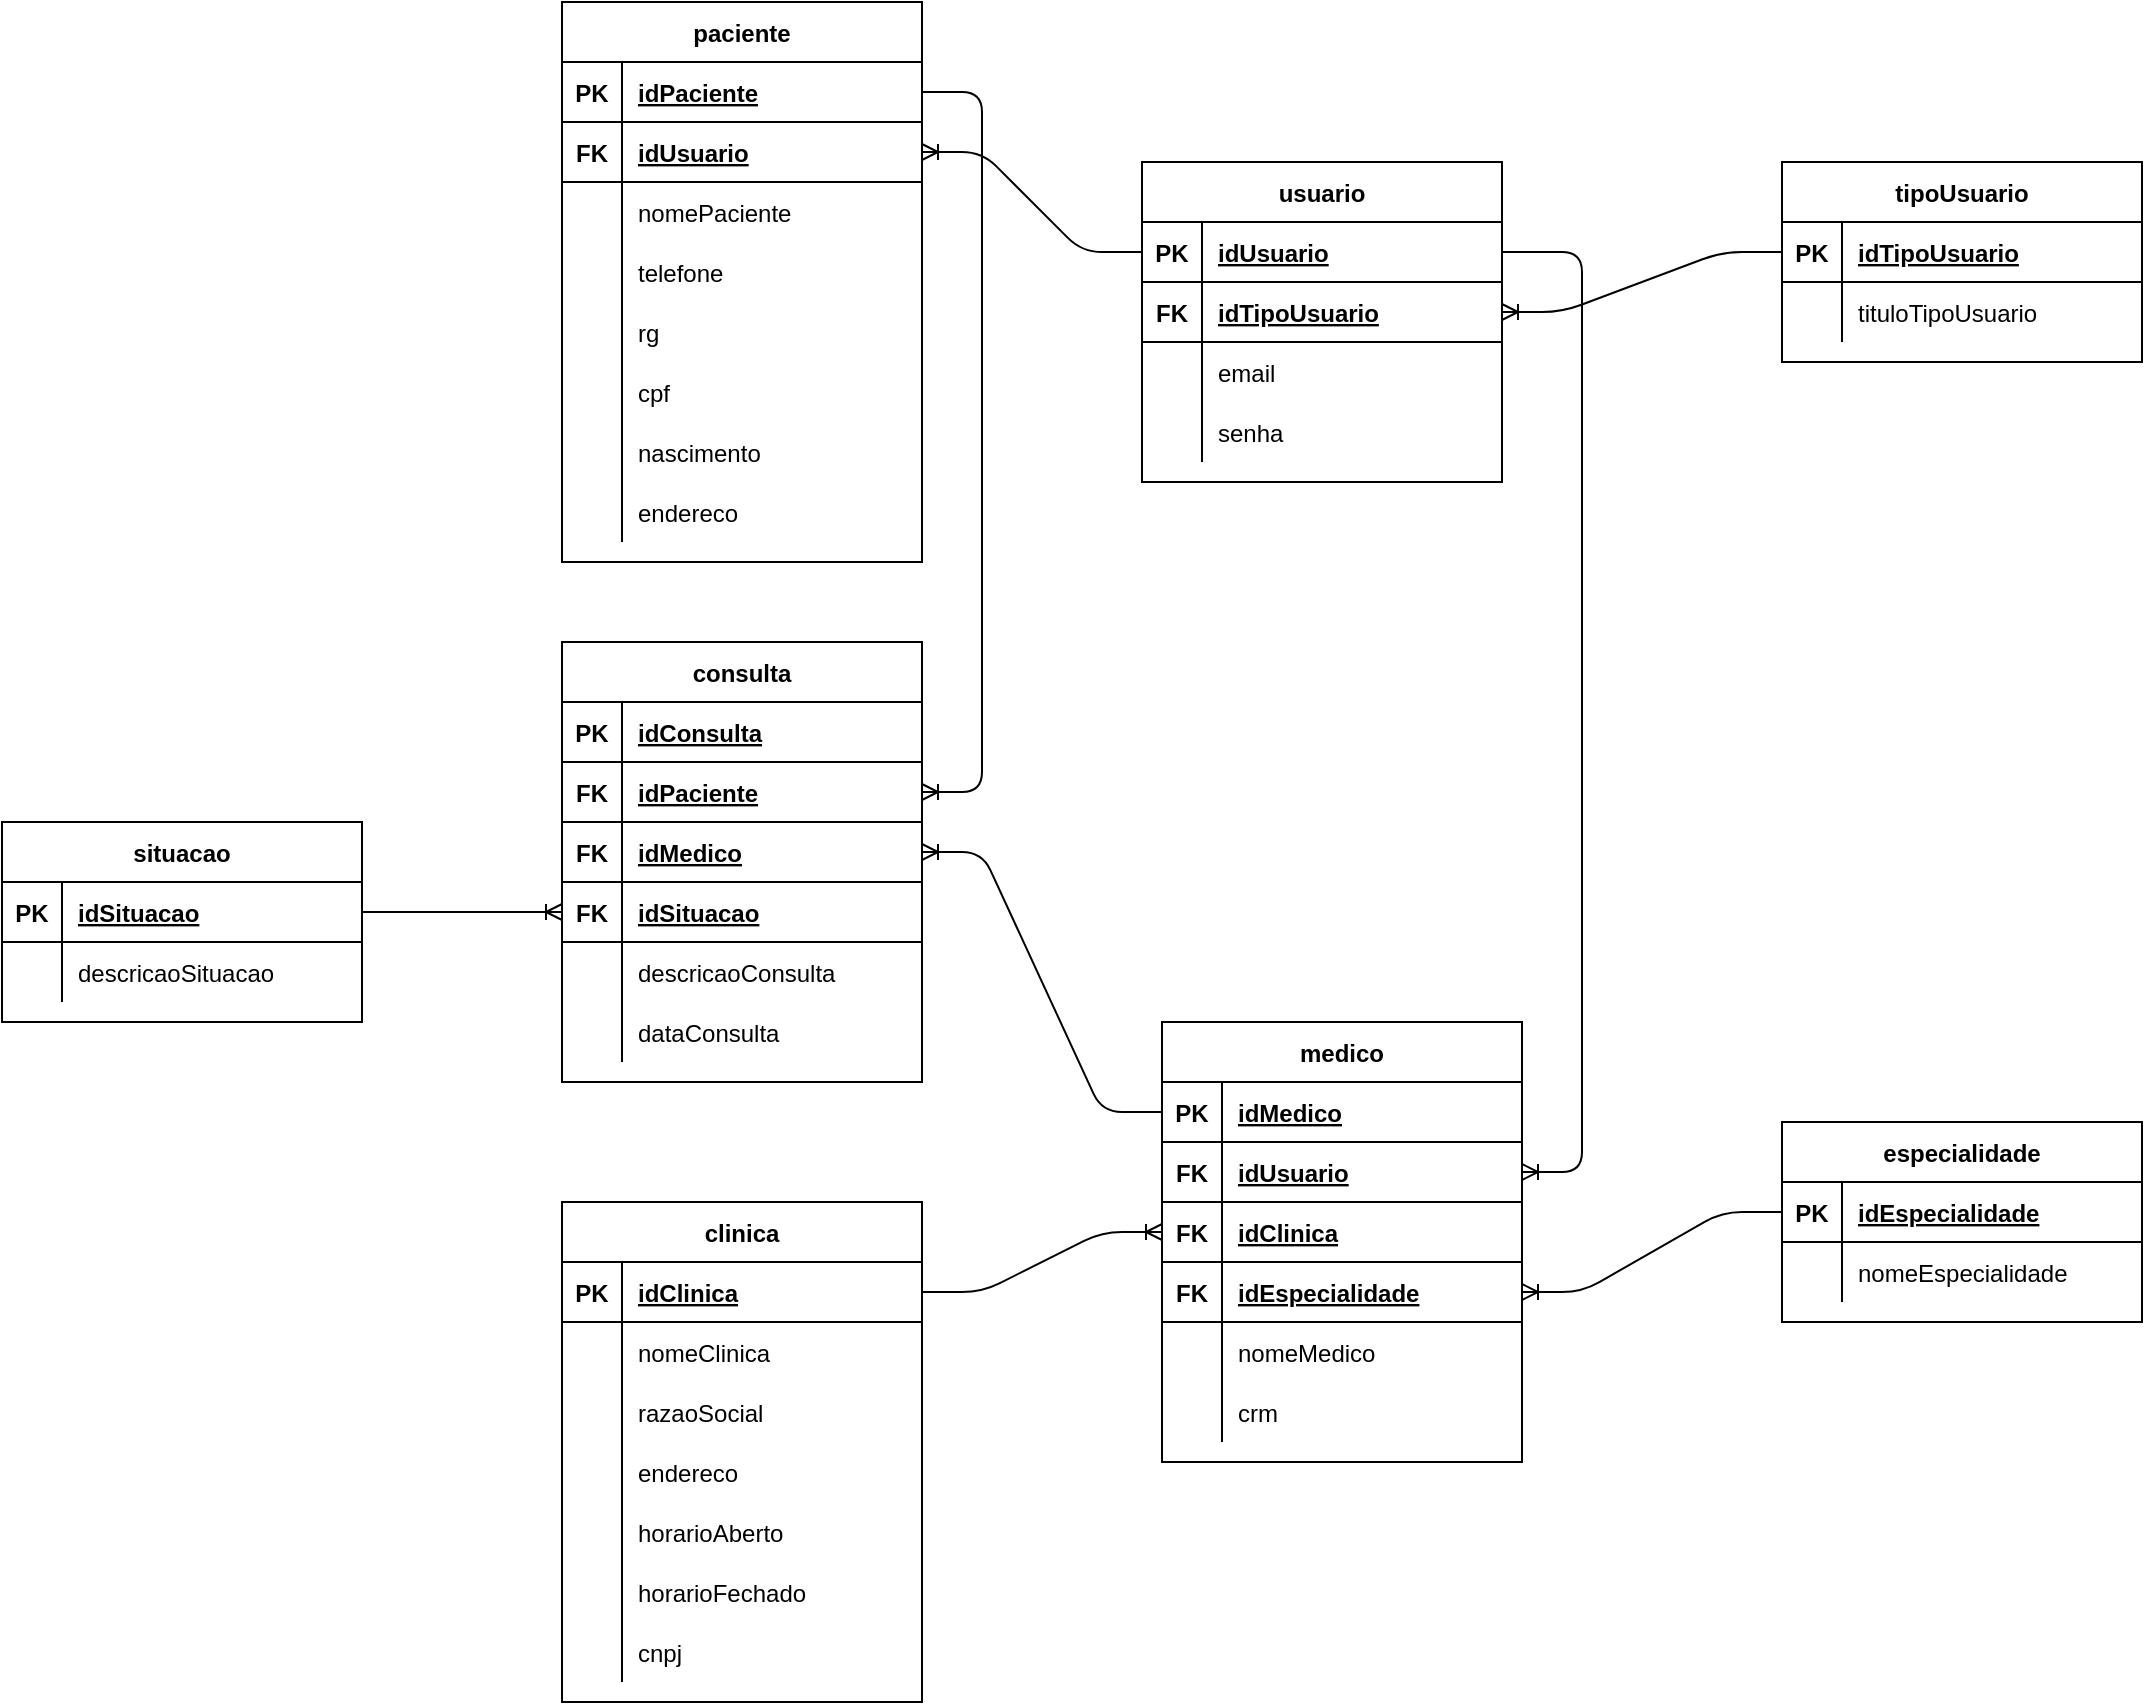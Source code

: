 <mxfile version="14.9.8" type="device"><diagram id="QtuN9g_A0uWupdA74YIO" name="Page-1"><mxGraphModel dx="2249" dy="794" grid="1" gridSize="10" guides="1" tooltips="1" connect="1" arrows="1" fold="1" page="1" pageScale="1" pageWidth="827" pageHeight="1169" math="0" shadow="0"><root><mxCell id="0"/><mxCell id="1" parent="0"/><mxCell id="6Z_a7ozbjS5XI3op8JbH-1" value="tipoUsuario" style="shape=table;startSize=30;container=1;collapsible=1;childLayout=tableLayout;fixedRows=1;rowLines=0;fontStyle=1;align=center;resizeLast=1;" parent="1" vertex="1"><mxGeometry x="700" y="120" width="180" height="100" as="geometry"/></mxCell><mxCell id="6Z_a7ozbjS5XI3op8JbH-2" value="" style="shape=partialRectangle;collapsible=0;dropTarget=0;pointerEvents=0;fillColor=none;top=0;left=0;bottom=1;right=0;points=[[0,0.5],[1,0.5]];portConstraint=eastwest;" parent="6Z_a7ozbjS5XI3op8JbH-1" vertex="1"><mxGeometry y="30" width="180" height="30" as="geometry"/></mxCell><mxCell id="6Z_a7ozbjS5XI3op8JbH-3" value="PK" style="shape=partialRectangle;connectable=0;fillColor=none;top=0;left=0;bottom=0;right=0;fontStyle=1;overflow=hidden;" parent="6Z_a7ozbjS5XI3op8JbH-2" vertex="1"><mxGeometry width="30" height="30" as="geometry"/></mxCell><mxCell id="6Z_a7ozbjS5XI3op8JbH-4" value="idTipoUsuario" style="shape=partialRectangle;connectable=0;fillColor=none;top=0;left=0;bottom=0;right=0;align=left;spacingLeft=6;fontStyle=5;overflow=hidden;" parent="6Z_a7ozbjS5XI3op8JbH-2" vertex="1"><mxGeometry x="30" width="150" height="30" as="geometry"/></mxCell><mxCell id="6Z_a7ozbjS5XI3op8JbH-5" value="" style="shape=partialRectangle;collapsible=0;dropTarget=0;pointerEvents=0;fillColor=none;top=0;left=0;bottom=0;right=0;points=[[0,0.5],[1,0.5]];portConstraint=eastwest;" parent="6Z_a7ozbjS5XI3op8JbH-1" vertex="1"><mxGeometry y="60" width="180" height="30" as="geometry"/></mxCell><mxCell id="6Z_a7ozbjS5XI3op8JbH-6" value="" style="shape=partialRectangle;connectable=0;fillColor=none;top=0;left=0;bottom=0;right=0;editable=1;overflow=hidden;" parent="6Z_a7ozbjS5XI3op8JbH-5" vertex="1"><mxGeometry width="30" height="30" as="geometry"/></mxCell><mxCell id="6Z_a7ozbjS5XI3op8JbH-7" value="tituloTipoUsuario" style="shape=partialRectangle;connectable=0;fillColor=none;top=0;left=0;bottom=0;right=0;align=left;spacingLeft=6;overflow=hidden;" parent="6Z_a7ozbjS5XI3op8JbH-5" vertex="1"><mxGeometry x="30" width="150" height="30" as="geometry"/></mxCell><mxCell id="6Z_a7ozbjS5XI3op8JbH-14" value="usuario" style="shape=table;startSize=30;container=1;collapsible=1;childLayout=tableLayout;fixedRows=1;rowLines=0;fontStyle=1;align=center;resizeLast=1;" parent="1" vertex="1"><mxGeometry x="380" y="120" width="180" height="160" as="geometry"/></mxCell><mxCell id="6Z_a7ozbjS5XI3op8JbH-15" value="" style="shape=partialRectangle;collapsible=0;dropTarget=0;pointerEvents=0;fillColor=none;top=0;left=0;bottom=1;right=0;points=[[0,0.5],[1,0.5]];portConstraint=eastwest;" parent="6Z_a7ozbjS5XI3op8JbH-14" vertex="1"><mxGeometry y="30" width="180" height="30" as="geometry"/></mxCell><mxCell id="6Z_a7ozbjS5XI3op8JbH-16" value="PK" style="shape=partialRectangle;connectable=0;fillColor=none;top=0;left=0;bottom=0;right=0;fontStyle=1;overflow=hidden;" parent="6Z_a7ozbjS5XI3op8JbH-15" vertex="1"><mxGeometry width="30" height="30" as="geometry"/></mxCell><mxCell id="6Z_a7ozbjS5XI3op8JbH-17" value="idUsuario" style="shape=partialRectangle;connectable=0;fillColor=none;top=0;left=0;bottom=0;right=0;align=left;spacingLeft=6;fontStyle=5;overflow=hidden;" parent="6Z_a7ozbjS5XI3op8JbH-15" vertex="1"><mxGeometry x="30" width="150" height="30" as="geometry"/></mxCell><mxCell id="6Z_a7ozbjS5XI3op8JbH-118" value="" style="shape=partialRectangle;collapsible=0;dropTarget=0;pointerEvents=0;fillColor=none;top=0;left=0;bottom=1;right=0;points=[[0,0.5],[1,0.5]];portConstraint=eastwest;" parent="6Z_a7ozbjS5XI3op8JbH-14" vertex="1"><mxGeometry y="60" width="180" height="30" as="geometry"/></mxCell><mxCell id="6Z_a7ozbjS5XI3op8JbH-119" value="FK" style="shape=partialRectangle;connectable=0;fillColor=none;top=0;left=0;bottom=0;right=0;fontStyle=1;overflow=hidden;" parent="6Z_a7ozbjS5XI3op8JbH-118" vertex="1"><mxGeometry width="30" height="30" as="geometry"/></mxCell><mxCell id="6Z_a7ozbjS5XI3op8JbH-120" value="idTipoUsuario" style="shape=partialRectangle;connectable=0;fillColor=none;top=0;left=0;bottom=0;right=0;align=left;spacingLeft=6;fontStyle=5;overflow=hidden;" parent="6Z_a7ozbjS5XI3op8JbH-118" vertex="1"><mxGeometry x="30" width="150" height="30" as="geometry"/></mxCell><mxCell id="6Z_a7ozbjS5XI3op8JbH-21" value="" style="shape=partialRectangle;collapsible=0;dropTarget=0;pointerEvents=0;fillColor=none;top=0;left=0;bottom=0;right=0;points=[[0,0.5],[1,0.5]];portConstraint=eastwest;" parent="6Z_a7ozbjS5XI3op8JbH-14" vertex="1"><mxGeometry y="90" width="180" height="30" as="geometry"/></mxCell><mxCell id="6Z_a7ozbjS5XI3op8JbH-22" value="" style="shape=partialRectangle;connectable=0;fillColor=none;top=0;left=0;bottom=0;right=0;editable=1;overflow=hidden;" parent="6Z_a7ozbjS5XI3op8JbH-21" vertex="1"><mxGeometry width="30" height="30" as="geometry"/></mxCell><mxCell id="6Z_a7ozbjS5XI3op8JbH-23" value="email" style="shape=partialRectangle;connectable=0;fillColor=none;top=0;left=0;bottom=0;right=0;align=left;spacingLeft=6;overflow=hidden;" parent="6Z_a7ozbjS5XI3op8JbH-21" vertex="1"><mxGeometry x="30" width="150" height="30" as="geometry"/></mxCell><mxCell id="6Z_a7ozbjS5XI3op8JbH-24" value="" style="shape=partialRectangle;collapsible=0;dropTarget=0;pointerEvents=0;fillColor=none;top=0;left=0;bottom=0;right=0;points=[[0,0.5],[1,0.5]];portConstraint=eastwest;" parent="6Z_a7ozbjS5XI3op8JbH-14" vertex="1"><mxGeometry y="120" width="180" height="30" as="geometry"/></mxCell><mxCell id="6Z_a7ozbjS5XI3op8JbH-25" value="" style="shape=partialRectangle;connectable=0;fillColor=none;top=0;left=0;bottom=0;right=0;editable=1;overflow=hidden;" parent="6Z_a7ozbjS5XI3op8JbH-24" vertex="1"><mxGeometry width="30" height="30" as="geometry"/></mxCell><mxCell id="6Z_a7ozbjS5XI3op8JbH-26" value="senha" style="shape=partialRectangle;connectable=0;fillColor=none;top=0;left=0;bottom=0;right=0;align=left;spacingLeft=6;overflow=hidden;" parent="6Z_a7ozbjS5XI3op8JbH-24" vertex="1"><mxGeometry x="30" width="150" height="30" as="geometry"/></mxCell><mxCell id="6Z_a7ozbjS5XI3op8JbH-27" value="paciente" style="shape=table;startSize=30;container=1;collapsible=1;childLayout=tableLayout;fixedRows=1;rowLines=0;fontStyle=1;align=center;resizeLast=1;" parent="1" vertex="1"><mxGeometry x="90" y="40" width="180" height="280" as="geometry"/></mxCell><mxCell id="6Z_a7ozbjS5XI3op8JbH-28" value="" style="shape=partialRectangle;collapsible=0;dropTarget=0;pointerEvents=0;fillColor=none;top=0;left=0;bottom=1;right=0;points=[[0,0.5],[1,0.5]];portConstraint=eastwest;" parent="6Z_a7ozbjS5XI3op8JbH-27" vertex="1"><mxGeometry y="30" width="180" height="30" as="geometry"/></mxCell><mxCell id="6Z_a7ozbjS5XI3op8JbH-29" value="PK" style="shape=partialRectangle;connectable=0;fillColor=none;top=0;left=0;bottom=0;right=0;fontStyle=1;overflow=hidden;" parent="6Z_a7ozbjS5XI3op8JbH-28" vertex="1"><mxGeometry width="30" height="30" as="geometry"/></mxCell><mxCell id="6Z_a7ozbjS5XI3op8JbH-30" value="idPaciente" style="shape=partialRectangle;connectable=0;fillColor=none;top=0;left=0;bottom=0;right=0;align=left;spacingLeft=6;fontStyle=5;overflow=hidden;" parent="6Z_a7ozbjS5XI3op8JbH-28" vertex="1"><mxGeometry x="30" width="150" height="30" as="geometry"/></mxCell><mxCell id="6Z_a7ozbjS5XI3op8JbH-121" value="" style="shape=partialRectangle;collapsible=0;dropTarget=0;pointerEvents=0;fillColor=none;top=0;left=0;bottom=1;right=0;points=[[0,0.5],[1,0.5]];portConstraint=eastwest;" parent="6Z_a7ozbjS5XI3op8JbH-27" vertex="1"><mxGeometry y="60" width="180" height="30" as="geometry"/></mxCell><mxCell id="6Z_a7ozbjS5XI3op8JbH-122" value="FK" style="shape=partialRectangle;connectable=0;fillColor=none;top=0;left=0;bottom=0;right=0;fontStyle=1;overflow=hidden;" parent="6Z_a7ozbjS5XI3op8JbH-121" vertex="1"><mxGeometry width="30" height="30" as="geometry"/></mxCell><mxCell id="6Z_a7ozbjS5XI3op8JbH-123" value="idUsuario" style="shape=partialRectangle;connectable=0;fillColor=none;top=0;left=0;bottom=0;right=0;align=left;spacingLeft=6;fontStyle=5;overflow=hidden;" parent="6Z_a7ozbjS5XI3op8JbH-121" vertex="1"><mxGeometry x="30" width="150" height="30" as="geometry"/></mxCell><mxCell id="6Z_a7ozbjS5XI3op8JbH-31" value="" style="shape=partialRectangle;collapsible=0;dropTarget=0;pointerEvents=0;fillColor=none;top=0;left=0;bottom=0;right=0;points=[[0,0.5],[1,0.5]];portConstraint=eastwest;" parent="6Z_a7ozbjS5XI3op8JbH-27" vertex="1"><mxGeometry y="90" width="180" height="30" as="geometry"/></mxCell><mxCell id="6Z_a7ozbjS5XI3op8JbH-32" value="" style="shape=partialRectangle;connectable=0;fillColor=none;top=0;left=0;bottom=0;right=0;editable=1;overflow=hidden;" parent="6Z_a7ozbjS5XI3op8JbH-31" vertex="1"><mxGeometry width="30" height="30" as="geometry"/></mxCell><mxCell id="6Z_a7ozbjS5XI3op8JbH-33" value="nomePaciente" style="shape=partialRectangle;connectable=0;fillColor=none;top=0;left=0;bottom=0;right=0;align=left;spacingLeft=6;overflow=hidden;" parent="6Z_a7ozbjS5XI3op8JbH-31" vertex="1"><mxGeometry x="30" width="150" height="30" as="geometry"/></mxCell><mxCell id="6Z_a7ozbjS5XI3op8JbH-34" value="" style="shape=partialRectangle;collapsible=0;dropTarget=0;pointerEvents=0;fillColor=none;top=0;left=0;bottom=0;right=0;points=[[0,0.5],[1,0.5]];portConstraint=eastwest;" parent="6Z_a7ozbjS5XI3op8JbH-27" vertex="1"><mxGeometry y="120" width="180" height="30" as="geometry"/></mxCell><mxCell id="6Z_a7ozbjS5XI3op8JbH-35" value="" style="shape=partialRectangle;connectable=0;fillColor=none;top=0;left=0;bottom=0;right=0;editable=1;overflow=hidden;" parent="6Z_a7ozbjS5XI3op8JbH-34" vertex="1"><mxGeometry width="30" height="30" as="geometry"/></mxCell><mxCell id="6Z_a7ozbjS5XI3op8JbH-36" value="telefone" style="shape=partialRectangle;connectable=0;fillColor=none;top=0;left=0;bottom=0;right=0;align=left;spacingLeft=6;overflow=hidden;" parent="6Z_a7ozbjS5XI3op8JbH-34" vertex="1"><mxGeometry x="30" width="150" height="30" as="geometry"/></mxCell><mxCell id="6Z_a7ozbjS5XI3op8JbH-37" value="" style="shape=partialRectangle;collapsible=0;dropTarget=0;pointerEvents=0;fillColor=none;top=0;left=0;bottom=0;right=0;points=[[0,0.5],[1,0.5]];portConstraint=eastwest;" parent="6Z_a7ozbjS5XI3op8JbH-27" vertex="1"><mxGeometry y="150" width="180" height="30" as="geometry"/></mxCell><mxCell id="6Z_a7ozbjS5XI3op8JbH-38" value="" style="shape=partialRectangle;connectable=0;fillColor=none;top=0;left=0;bottom=0;right=0;editable=1;overflow=hidden;" parent="6Z_a7ozbjS5XI3op8JbH-37" vertex="1"><mxGeometry width="30" height="30" as="geometry"/></mxCell><mxCell id="6Z_a7ozbjS5XI3op8JbH-39" value="rg" style="shape=partialRectangle;connectable=0;fillColor=none;top=0;left=0;bottom=0;right=0;align=left;spacingLeft=6;overflow=hidden;" parent="6Z_a7ozbjS5XI3op8JbH-37" vertex="1"><mxGeometry x="30" width="150" height="30" as="geometry"/></mxCell><mxCell id="6Z_a7ozbjS5XI3op8JbH-226" value="" style="shape=partialRectangle;collapsible=0;dropTarget=0;pointerEvents=0;fillColor=none;top=0;left=0;bottom=0;right=0;points=[[0,0.5],[1,0.5]];portConstraint=eastwest;" parent="6Z_a7ozbjS5XI3op8JbH-27" vertex="1"><mxGeometry y="180" width="180" height="30" as="geometry"/></mxCell><mxCell id="6Z_a7ozbjS5XI3op8JbH-227" value="" style="shape=partialRectangle;connectable=0;fillColor=none;top=0;left=0;bottom=0;right=0;editable=1;overflow=hidden;" parent="6Z_a7ozbjS5XI3op8JbH-226" vertex="1"><mxGeometry width="30" height="30" as="geometry"/></mxCell><mxCell id="6Z_a7ozbjS5XI3op8JbH-228" value="cpf" style="shape=partialRectangle;connectable=0;fillColor=none;top=0;left=0;bottom=0;right=0;align=left;spacingLeft=6;overflow=hidden;" parent="6Z_a7ozbjS5XI3op8JbH-226" vertex="1"><mxGeometry x="30" width="150" height="30" as="geometry"/></mxCell><mxCell id="6Z_a7ozbjS5XI3op8JbH-232" value="" style="shape=partialRectangle;collapsible=0;dropTarget=0;pointerEvents=0;fillColor=none;top=0;left=0;bottom=0;right=0;points=[[0,0.5],[1,0.5]];portConstraint=eastwest;" parent="6Z_a7ozbjS5XI3op8JbH-27" vertex="1"><mxGeometry y="210" width="180" height="30" as="geometry"/></mxCell><mxCell id="6Z_a7ozbjS5XI3op8JbH-233" value="" style="shape=partialRectangle;connectable=0;fillColor=none;top=0;left=0;bottom=0;right=0;editable=1;overflow=hidden;" parent="6Z_a7ozbjS5XI3op8JbH-232" vertex="1"><mxGeometry width="30" height="30" as="geometry"/></mxCell><mxCell id="6Z_a7ozbjS5XI3op8JbH-234" value="nascimento" style="shape=partialRectangle;connectable=0;fillColor=none;top=0;left=0;bottom=0;right=0;align=left;spacingLeft=6;overflow=hidden;" parent="6Z_a7ozbjS5XI3op8JbH-232" vertex="1"><mxGeometry x="30" width="150" height="30" as="geometry"/></mxCell><mxCell id="6Z_a7ozbjS5XI3op8JbH-235" value="" style="shape=partialRectangle;collapsible=0;dropTarget=0;pointerEvents=0;fillColor=none;top=0;left=0;bottom=0;right=0;points=[[0,0.5],[1,0.5]];portConstraint=eastwest;" parent="6Z_a7ozbjS5XI3op8JbH-27" vertex="1"><mxGeometry y="240" width="180" height="30" as="geometry"/></mxCell><mxCell id="6Z_a7ozbjS5XI3op8JbH-236" value="" style="shape=partialRectangle;connectable=0;fillColor=none;top=0;left=0;bottom=0;right=0;editable=1;overflow=hidden;" parent="6Z_a7ozbjS5XI3op8JbH-235" vertex="1"><mxGeometry width="30" height="30" as="geometry"/></mxCell><mxCell id="6Z_a7ozbjS5XI3op8JbH-237" value="endereco" style="shape=partialRectangle;connectable=0;fillColor=none;top=0;left=0;bottom=0;right=0;align=left;spacingLeft=6;overflow=hidden;" parent="6Z_a7ozbjS5XI3op8JbH-235" vertex="1"><mxGeometry x="30" width="150" height="30" as="geometry"/></mxCell><mxCell id="6Z_a7ozbjS5XI3op8JbH-40" value="medico" style="shape=table;startSize=30;container=1;collapsible=1;childLayout=tableLayout;fixedRows=1;rowLines=0;fontStyle=1;align=center;resizeLast=1;" parent="1" vertex="1"><mxGeometry x="390" y="550" width="180" height="220" as="geometry"/></mxCell><mxCell id="6Z_a7ozbjS5XI3op8JbH-41" value="" style="shape=partialRectangle;collapsible=0;dropTarget=0;pointerEvents=0;fillColor=none;top=0;left=0;bottom=1;right=0;points=[[0,0.5],[1,0.5]];portConstraint=eastwest;" parent="6Z_a7ozbjS5XI3op8JbH-40" vertex="1"><mxGeometry y="30" width="180" height="30" as="geometry"/></mxCell><mxCell id="6Z_a7ozbjS5XI3op8JbH-42" value="PK" style="shape=partialRectangle;connectable=0;fillColor=none;top=0;left=0;bottom=0;right=0;fontStyle=1;overflow=hidden;" parent="6Z_a7ozbjS5XI3op8JbH-41" vertex="1"><mxGeometry width="30" height="30" as="geometry"/></mxCell><mxCell id="6Z_a7ozbjS5XI3op8JbH-43" value="idMedico" style="shape=partialRectangle;connectable=0;fillColor=none;top=0;left=0;bottom=0;right=0;align=left;spacingLeft=6;fontStyle=5;overflow=hidden;" parent="6Z_a7ozbjS5XI3op8JbH-41" vertex="1"><mxGeometry x="30" width="150" height="30" as="geometry"/></mxCell><mxCell id="6Z_a7ozbjS5XI3op8JbH-124" value="" style="shape=partialRectangle;collapsible=0;dropTarget=0;pointerEvents=0;fillColor=none;top=0;left=0;bottom=1;right=0;points=[[0,0.5],[1,0.5]];portConstraint=eastwest;" parent="6Z_a7ozbjS5XI3op8JbH-40" vertex="1"><mxGeometry y="60" width="180" height="30" as="geometry"/></mxCell><mxCell id="6Z_a7ozbjS5XI3op8JbH-125" value="FK" style="shape=partialRectangle;connectable=0;fillColor=none;top=0;left=0;bottom=0;right=0;fontStyle=1;overflow=hidden;" parent="6Z_a7ozbjS5XI3op8JbH-124" vertex="1"><mxGeometry width="30" height="30" as="geometry"/></mxCell><mxCell id="6Z_a7ozbjS5XI3op8JbH-126" value="idUsuario" style="shape=partialRectangle;connectable=0;fillColor=none;top=0;left=0;bottom=0;right=0;align=left;spacingLeft=6;fontStyle=5;overflow=hidden;" parent="6Z_a7ozbjS5XI3op8JbH-124" vertex="1"><mxGeometry x="30" width="150" height="30" as="geometry"/></mxCell><mxCell id="6Z_a7ozbjS5XI3op8JbH-127" value="" style="shape=partialRectangle;collapsible=0;dropTarget=0;pointerEvents=0;fillColor=none;top=0;left=0;bottom=1;right=0;points=[[0,0.5],[1,0.5]];portConstraint=eastwest;" parent="6Z_a7ozbjS5XI3op8JbH-40" vertex="1"><mxGeometry y="90" width="180" height="30" as="geometry"/></mxCell><mxCell id="6Z_a7ozbjS5XI3op8JbH-128" value="FK" style="shape=partialRectangle;connectable=0;fillColor=none;top=0;left=0;bottom=0;right=0;fontStyle=1;overflow=hidden;" parent="6Z_a7ozbjS5XI3op8JbH-127" vertex="1"><mxGeometry width="30" height="30" as="geometry"/></mxCell><mxCell id="6Z_a7ozbjS5XI3op8JbH-129" value="idClinica" style="shape=partialRectangle;connectable=0;fillColor=none;top=0;left=0;bottom=0;right=0;align=left;spacingLeft=6;fontStyle=5;overflow=hidden;" parent="6Z_a7ozbjS5XI3op8JbH-127" vertex="1"><mxGeometry x="30" width="150" height="30" as="geometry"/></mxCell><mxCell id="6Z_a7ozbjS5XI3op8JbH-93" value="" style="shape=partialRectangle;collapsible=0;dropTarget=0;pointerEvents=0;fillColor=none;top=0;left=0;bottom=1;right=0;points=[[0,0.5],[1,0.5]];portConstraint=eastwest;" parent="6Z_a7ozbjS5XI3op8JbH-40" vertex="1"><mxGeometry y="120" width="180" height="30" as="geometry"/></mxCell><mxCell id="6Z_a7ozbjS5XI3op8JbH-94" value="FK" style="shape=partialRectangle;connectable=0;fillColor=none;top=0;left=0;bottom=0;right=0;fontStyle=1;overflow=hidden;" parent="6Z_a7ozbjS5XI3op8JbH-93" vertex="1"><mxGeometry width="30" height="30" as="geometry"/></mxCell><mxCell id="6Z_a7ozbjS5XI3op8JbH-95" value="idEspecialidade" style="shape=partialRectangle;connectable=0;fillColor=none;top=0;left=0;bottom=0;right=0;align=left;spacingLeft=6;fontStyle=5;overflow=hidden;" parent="6Z_a7ozbjS5XI3op8JbH-93" vertex="1"><mxGeometry x="30" width="150" height="30" as="geometry"/></mxCell><mxCell id="6Z_a7ozbjS5XI3op8JbH-44" value="" style="shape=partialRectangle;collapsible=0;dropTarget=0;pointerEvents=0;fillColor=none;top=0;left=0;bottom=0;right=0;points=[[0,0.5],[1,0.5]];portConstraint=eastwest;" parent="6Z_a7ozbjS5XI3op8JbH-40" vertex="1"><mxGeometry y="150" width="180" height="30" as="geometry"/></mxCell><mxCell id="6Z_a7ozbjS5XI3op8JbH-45" value="" style="shape=partialRectangle;connectable=0;fillColor=none;top=0;left=0;bottom=0;right=0;editable=1;overflow=hidden;" parent="6Z_a7ozbjS5XI3op8JbH-44" vertex="1"><mxGeometry width="30" height="30" as="geometry"/></mxCell><mxCell id="6Z_a7ozbjS5XI3op8JbH-46" value="nomeMedico" style="shape=partialRectangle;connectable=0;fillColor=none;top=0;left=0;bottom=0;right=0;align=left;spacingLeft=6;overflow=hidden;" parent="6Z_a7ozbjS5XI3op8JbH-44" vertex="1"><mxGeometry x="30" width="150" height="30" as="geometry"/></mxCell><mxCell id="FWkvCHu6aIBBkeCy5xB2-1" value="" style="shape=partialRectangle;collapsible=0;dropTarget=0;pointerEvents=0;fillColor=none;top=0;left=0;bottom=0;right=0;points=[[0,0.5],[1,0.5]];portConstraint=eastwest;" parent="6Z_a7ozbjS5XI3op8JbH-40" vertex="1"><mxGeometry y="180" width="180" height="30" as="geometry"/></mxCell><mxCell id="FWkvCHu6aIBBkeCy5xB2-2" value="" style="shape=partialRectangle;connectable=0;fillColor=none;top=0;left=0;bottom=0;right=0;editable=1;overflow=hidden;" parent="FWkvCHu6aIBBkeCy5xB2-1" vertex="1"><mxGeometry width="30" height="30" as="geometry"/></mxCell><mxCell id="FWkvCHu6aIBBkeCy5xB2-3" value="crm" style="shape=partialRectangle;connectable=0;fillColor=none;top=0;left=0;bottom=0;right=0;align=left;spacingLeft=6;overflow=hidden;" parent="FWkvCHu6aIBBkeCy5xB2-1" vertex="1"><mxGeometry x="30" width="150" height="30" as="geometry"/></mxCell><mxCell id="6Z_a7ozbjS5XI3op8JbH-66" value="consulta" style="shape=table;startSize=30;container=1;collapsible=1;childLayout=tableLayout;fixedRows=1;rowLines=0;fontStyle=1;align=center;resizeLast=1;" parent="1" vertex="1"><mxGeometry x="90" y="360" width="180" height="220" as="geometry"/></mxCell><mxCell id="6Z_a7ozbjS5XI3op8JbH-67" value="" style="shape=partialRectangle;collapsible=0;dropTarget=0;pointerEvents=0;fillColor=none;top=0;left=0;bottom=1;right=0;points=[[0,0.5],[1,0.5]];portConstraint=eastwest;" parent="6Z_a7ozbjS5XI3op8JbH-66" vertex="1"><mxGeometry y="30" width="180" height="30" as="geometry"/></mxCell><mxCell id="6Z_a7ozbjS5XI3op8JbH-68" value="PK" style="shape=partialRectangle;connectable=0;fillColor=none;top=0;left=0;bottom=0;right=0;fontStyle=1;overflow=hidden;" parent="6Z_a7ozbjS5XI3op8JbH-67" vertex="1"><mxGeometry width="30" height="30" as="geometry"/></mxCell><mxCell id="6Z_a7ozbjS5XI3op8JbH-69" value="idConsulta" style="shape=partialRectangle;connectable=0;fillColor=none;top=0;left=0;bottom=0;right=0;align=left;spacingLeft=6;fontStyle=5;overflow=hidden;" parent="6Z_a7ozbjS5XI3op8JbH-67" vertex="1"><mxGeometry x="30" width="150" height="30" as="geometry"/></mxCell><mxCell id="6Z_a7ozbjS5XI3op8JbH-130" value="" style="shape=partialRectangle;collapsible=0;dropTarget=0;pointerEvents=0;fillColor=none;top=0;left=0;bottom=1;right=0;points=[[0,0.5],[1,0.5]];portConstraint=eastwest;" parent="6Z_a7ozbjS5XI3op8JbH-66" vertex="1"><mxGeometry y="60" width="180" height="30" as="geometry"/></mxCell><mxCell id="6Z_a7ozbjS5XI3op8JbH-131" value="FK" style="shape=partialRectangle;connectable=0;fillColor=none;top=0;left=0;bottom=0;right=0;fontStyle=1;overflow=hidden;" parent="6Z_a7ozbjS5XI3op8JbH-130" vertex="1"><mxGeometry width="30" height="30" as="geometry"/></mxCell><mxCell id="6Z_a7ozbjS5XI3op8JbH-132" value="idPaciente" style="shape=partialRectangle;connectable=0;fillColor=none;top=0;left=0;bottom=0;right=0;align=left;spacingLeft=6;fontStyle=5;overflow=hidden;" parent="6Z_a7ozbjS5XI3op8JbH-130" vertex="1"><mxGeometry x="30" width="150" height="30" as="geometry"/></mxCell><mxCell id="6Z_a7ozbjS5XI3op8JbH-186" value="" style="shape=partialRectangle;collapsible=0;dropTarget=0;pointerEvents=0;fillColor=none;top=0;left=0;bottom=1;right=0;points=[[0,0.5],[1,0.5]];portConstraint=eastwest;" parent="6Z_a7ozbjS5XI3op8JbH-66" vertex="1"><mxGeometry y="90" width="180" height="30" as="geometry"/></mxCell><mxCell id="6Z_a7ozbjS5XI3op8JbH-187" value="FK" style="shape=partialRectangle;connectable=0;fillColor=none;top=0;left=0;bottom=0;right=0;fontStyle=1;overflow=hidden;" parent="6Z_a7ozbjS5XI3op8JbH-186" vertex="1"><mxGeometry width="30" height="30" as="geometry"/></mxCell><mxCell id="6Z_a7ozbjS5XI3op8JbH-188" value="idMedico" style="shape=partialRectangle;connectable=0;fillColor=none;top=0;left=0;bottom=0;right=0;align=left;spacingLeft=6;fontStyle=5;overflow=hidden;" parent="6Z_a7ozbjS5XI3op8JbH-186" vertex="1"><mxGeometry x="30" width="150" height="30" as="geometry"/></mxCell><mxCell id="6Z_a7ozbjS5XI3op8JbH-189" value="" style="shape=partialRectangle;collapsible=0;dropTarget=0;pointerEvents=0;fillColor=none;top=0;left=0;bottom=1;right=0;points=[[0,0.5],[1,0.5]];portConstraint=eastwest;" parent="6Z_a7ozbjS5XI3op8JbH-66" vertex="1"><mxGeometry y="120" width="180" height="30" as="geometry"/></mxCell><mxCell id="6Z_a7ozbjS5XI3op8JbH-190" value="FK" style="shape=partialRectangle;connectable=0;fillColor=none;top=0;left=0;bottom=0;right=0;fontStyle=1;overflow=hidden;" parent="6Z_a7ozbjS5XI3op8JbH-189" vertex="1"><mxGeometry width="30" height="30" as="geometry"/></mxCell><mxCell id="6Z_a7ozbjS5XI3op8JbH-191" value="idSituacao" style="shape=partialRectangle;connectable=0;fillColor=none;top=0;left=0;bottom=0;right=0;align=left;spacingLeft=6;fontStyle=5;overflow=hidden;" parent="6Z_a7ozbjS5XI3op8JbH-189" vertex="1"><mxGeometry x="30" width="150" height="30" as="geometry"/></mxCell><mxCell id="6Z_a7ozbjS5XI3op8JbH-70" value="" style="shape=partialRectangle;collapsible=0;dropTarget=0;pointerEvents=0;fillColor=none;top=0;left=0;bottom=0;right=0;points=[[0,0.5],[1,0.5]];portConstraint=eastwest;" parent="6Z_a7ozbjS5XI3op8JbH-66" vertex="1"><mxGeometry y="150" width="180" height="30" as="geometry"/></mxCell><mxCell id="6Z_a7ozbjS5XI3op8JbH-71" value="" style="shape=partialRectangle;connectable=0;fillColor=none;top=0;left=0;bottom=0;right=0;editable=1;overflow=hidden;" parent="6Z_a7ozbjS5XI3op8JbH-70" vertex="1"><mxGeometry width="30" height="30" as="geometry"/></mxCell><mxCell id="6Z_a7ozbjS5XI3op8JbH-72" value="descricaoConsulta" style="shape=partialRectangle;connectable=0;fillColor=none;top=0;left=0;bottom=0;right=0;align=left;spacingLeft=6;overflow=hidden;" parent="6Z_a7ozbjS5XI3op8JbH-70" vertex="1"><mxGeometry x="30" width="150" height="30" as="geometry"/></mxCell><mxCell id="6Z_a7ozbjS5XI3op8JbH-73" value="" style="shape=partialRectangle;collapsible=0;dropTarget=0;pointerEvents=0;fillColor=none;top=0;left=0;bottom=0;right=0;points=[[0,0.5],[1,0.5]];portConstraint=eastwest;" parent="6Z_a7ozbjS5XI3op8JbH-66" vertex="1"><mxGeometry y="180" width="180" height="30" as="geometry"/></mxCell><mxCell id="6Z_a7ozbjS5XI3op8JbH-74" value="" style="shape=partialRectangle;connectable=0;fillColor=none;top=0;left=0;bottom=0;right=0;editable=1;overflow=hidden;" parent="6Z_a7ozbjS5XI3op8JbH-73" vertex="1"><mxGeometry width="30" height="30" as="geometry"/></mxCell><mxCell id="6Z_a7ozbjS5XI3op8JbH-75" value="dataConsulta" style="shape=partialRectangle;connectable=0;fillColor=none;top=0;left=0;bottom=0;right=0;align=left;spacingLeft=6;overflow=hidden;" parent="6Z_a7ozbjS5XI3op8JbH-73" vertex="1"><mxGeometry x="30" width="150" height="30" as="geometry"/></mxCell><mxCell id="6Z_a7ozbjS5XI3op8JbH-79" value="situacao" style="shape=table;startSize=30;container=1;collapsible=1;childLayout=tableLayout;fixedRows=1;rowLines=0;fontStyle=1;align=center;resizeLast=1;" parent="1" vertex="1"><mxGeometry x="-190" y="450" width="180" height="100" as="geometry"/></mxCell><mxCell id="6Z_a7ozbjS5XI3op8JbH-171" value="" style="shape=partialRectangle;collapsible=0;dropTarget=0;pointerEvents=0;fillColor=none;top=0;left=0;bottom=1;right=0;points=[[0,0.5],[1,0.5]];portConstraint=eastwest;" parent="6Z_a7ozbjS5XI3op8JbH-79" vertex="1"><mxGeometry y="30" width="180" height="30" as="geometry"/></mxCell><mxCell id="6Z_a7ozbjS5XI3op8JbH-172" value="PK" style="shape=partialRectangle;connectable=0;fillColor=none;top=0;left=0;bottom=0;right=0;fontStyle=1;overflow=hidden;" parent="6Z_a7ozbjS5XI3op8JbH-171" vertex="1"><mxGeometry width="30" height="30" as="geometry"/></mxCell><mxCell id="6Z_a7ozbjS5XI3op8JbH-173" value="idSituacao" style="shape=partialRectangle;connectable=0;fillColor=none;top=0;left=0;bottom=0;right=0;align=left;spacingLeft=6;fontStyle=5;overflow=hidden;" parent="6Z_a7ozbjS5XI3op8JbH-171" vertex="1"><mxGeometry x="30" width="150" height="30" as="geometry"/></mxCell><mxCell id="6Z_a7ozbjS5XI3op8JbH-83" value="" style="shape=partialRectangle;collapsible=0;dropTarget=0;pointerEvents=0;fillColor=none;top=0;left=0;bottom=0;right=0;points=[[0,0.5],[1,0.5]];portConstraint=eastwest;" parent="6Z_a7ozbjS5XI3op8JbH-79" vertex="1"><mxGeometry y="60" width="180" height="30" as="geometry"/></mxCell><mxCell id="6Z_a7ozbjS5XI3op8JbH-84" value="" style="shape=partialRectangle;connectable=0;fillColor=none;top=0;left=0;bottom=0;right=0;editable=1;overflow=hidden;" parent="6Z_a7ozbjS5XI3op8JbH-83" vertex="1"><mxGeometry width="30" height="30" as="geometry"/></mxCell><mxCell id="6Z_a7ozbjS5XI3op8JbH-85" value="descricaoSituacao" style="shape=partialRectangle;connectable=0;fillColor=none;top=0;left=0;bottom=0;right=0;align=left;spacingLeft=6;overflow=hidden;" parent="6Z_a7ozbjS5XI3op8JbH-83" vertex="1"><mxGeometry x="30" width="150" height="30" as="geometry"/></mxCell><mxCell id="6Z_a7ozbjS5XI3op8JbH-105" value="clinica" style="shape=table;startSize=30;container=1;collapsible=1;childLayout=tableLayout;fixedRows=1;rowLines=0;fontStyle=1;align=center;resizeLast=1;" parent="1" vertex="1"><mxGeometry x="90" y="640" width="180" height="250" as="geometry"/></mxCell><mxCell id="6Z_a7ozbjS5XI3op8JbH-106" value="" style="shape=partialRectangle;collapsible=0;dropTarget=0;pointerEvents=0;fillColor=none;top=0;left=0;bottom=1;right=0;points=[[0,0.5],[1,0.5]];portConstraint=eastwest;" parent="6Z_a7ozbjS5XI3op8JbH-105" vertex="1"><mxGeometry y="30" width="180" height="30" as="geometry"/></mxCell><mxCell id="6Z_a7ozbjS5XI3op8JbH-107" value="PK" style="shape=partialRectangle;connectable=0;fillColor=none;top=0;left=0;bottom=0;right=0;fontStyle=1;overflow=hidden;" parent="6Z_a7ozbjS5XI3op8JbH-106" vertex="1"><mxGeometry width="30" height="30" as="geometry"/></mxCell><mxCell id="6Z_a7ozbjS5XI3op8JbH-108" value="idClinica" style="shape=partialRectangle;connectable=0;fillColor=none;top=0;left=0;bottom=0;right=0;align=left;spacingLeft=6;fontStyle=5;overflow=hidden;" parent="6Z_a7ozbjS5XI3op8JbH-106" vertex="1"><mxGeometry x="30" width="150" height="30" as="geometry"/></mxCell><mxCell id="6Z_a7ozbjS5XI3op8JbH-109" value="" style="shape=partialRectangle;collapsible=0;dropTarget=0;pointerEvents=0;fillColor=none;top=0;left=0;bottom=0;right=0;points=[[0,0.5],[1,0.5]];portConstraint=eastwest;" parent="6Z_a7ozbjS5XI3op8JbH-105" vertex="1"><mxGeometry y="60" width="180" height="30" as="geometry"/></mxCell><mxCell id="6Z_a7ozbjS5XI3op8JbH-110" value="" style="shape=partialRectangle;connectable=0;fillColor=none;top=0;left=0;bottom=0;right=0;editable=1;overflow=hidden;" parent="6Z_a7ozbjS5XI3op8JbH-109" vertex="1"><mxGeometry width="30" height="30" as="geometry"/></mxCell><mxCell id="6Z_a7ozbjS5XI3op8JbH-111" value="nomeClinica" style="shape=partialRectangle;connectable=0;fillColor=none;top=0;left=0;bottom=0;right=0;align=left;spacingLeft=6;overflow=hidden;" parent="6Z_a7ozbjS5XI3op8JbH-109" vertex="1"><mxGeometry x="30" width="150" height="30" as="geometry"/></mxCell><mxCell id="6Z_a7ozbjS5XI3op8JbH-223" value="" style="shape=partialRectangle;collapsible=0;dropTarget=0;pointerEvents=0;fillColor=none;top=0;left=0;bottom=0;right=0;points=[[0,0.5],[1,0.5]];portConstraint=eastwest;" parent="6Z_a7ozbjS5XI3op8JbH-105" vertex="1"><mxGeometry y="90" width="180" height="30" as="geometry"/></mxCell><mxCell id="6Z_a7ozbjS5XI3op8JbH-224" value="" style="shape=partialRectangle;connectable=0;fillColor=none;top=0;left=0;bottom=0;right=0;editable=1;overflow=hidden;" parent="6Z_a7ozbjS5XI3op8JbH-223" vertex="1"><mxGeometry width="30" height="30" as="geometry"/></mxCell><mxCell id="6Z_a7ozbjS5XI3op8JbH-225" value="razaoSocial" style="shape=partialRectangle;connectable=0;fillColor=none;top=0;left=0;bottom=0;right=0;align=left;spacingLeft=6;overflow=hidden;" parent="6Z_a7ozbjS5XI3op8JbH-223" vertex="1"><mxGeometry x="30" width="150" height="30" as="geometry"/></mxCell><mxCell id="6Z_a7ozbjS5XI3op8JbH-112" value="" style="shape=partialRectangle;collapsible=0;dropTarget=0;pointerEvents=0;fillColor=none;top=0;left=0;bottom=0;right=0;points=[[0,0.5],[1,0.5]];portConstraint=eastwest;" parent="6Z_a7ozbjS5XI3op8JbH-105" vertex="1"><mxGeometry y="120" width="180" height="30" as="geometry"/></mxCell><mxCell id="6Z_a7ozbjS5XI3op8JbH-113" value="" style="shape=partialRectangle;connectable=0;fillColor=none;top=0;left=0;bottom=0;right=0;editable=1;overflow=hidden;" parent="6Z_a7ozbjS5XI3op8JbH-112" vertex="1"><mxGeometry width="30" height="30" as="geometry"/></mxCell><mxCell id="6Z_a7ozbjS5XI3op8JbH-114" value="endereco" style="shape=partialRectangle;connectable=0;fillColor=none;top=0;left=0;bottom=0;right=0;align=left;spacingLeft=6;overflow=hidden;" parent="6Z_a7ozbjS5XI3op8JbH-112" vertex="1"><mxGeometry x="30" width="150" height="30" as="geometry"/></mxCell><mxCell id="6Z_a7ozbjS5XI3op8JbH-115" value="" style="shape=partialRectangle;collapsible=0;dropTarget=0;pointerEvents=0;fillColor=none;top=0;left=0;bottom=0;right=0;points=[[0,0.5],[1,0.5]];portConstraint=eastwest;" parent="6Z_a7ozbjS5XI3op8JbH-105" vertex="1"><mxGeometry y="150" width="180" height="30" as="geometry"/></mxCell><mxCell id="6Z_a7ozbjS5XI3op8JbH-116" value="" style="shape=partialRectangle;connectable=0;fillColor=none;top=0;left=0;bottom=0;right=0;editable=1;overflow=hidden;" parent="6Z_a7ozbjS5XI3op8JbH-115" vertex="1"><mxGeometry width="30" height="30" as="geometry"/></mxCell><mxCell id="6Z_a7ozbjS5XI3op8JbH-117" value="horarioAberto" style="shape=partialRectangle;connectable=0;fillColor=none;top=0;left=0;bottom=0;right=0;align=left;spacingLeft=6;overflow=hidden;" parent="6Z_a7ozbjS5XI3op8JbH-115" vertex="1"><mxGeometry x="30" width="150" height="30" as="geometry"/></mxCell><mxCell id="6Z_a7ozbjS5XI3op8JbH-220" value="" style="shape=partialRectangle;collapsible=0;dropTarget=0;pointerEvents=0;fillColor=none;top=0;left=0;bottom=0;right=0;points=[[0,0.5],[1,0.5]];portConstraint=eastwest;" parent="6Z_a7ozbjS5XI3op8JbH-105" vertex="1"><mxGeometry y="180" width="180" height="30" as="geometry"/></mxCell><mxCell id="6Z_a7ozbjS5XI3op8JbH-221" value="" style="shape=partialRectangle;connectable=0;fillColor=none;top=0;left=0;bottom=0;right=0;editable=1;overflow=hidden;" parent="6Z_a7ozbjS5XI3op8JbH-220" vertex="1"><mxGeometry width="30" height="30" as="geometry"/></mxCell><mxCell id="6Z_a7ozbjS5XI3op8JbH-222" value="horarioFechado" style="shape=partialRectangle;connectable=0;fillColor=none;top=0;left=0;bottom=0;right=0;align=left;spacingLeft=6;overflow=hidden;" parent="6Z_a7ozbjS5XI3op8JbH-220" vertex="1"><mxGeometry x="30" width="150" height="30" as="geometry"/></mxCell><mxCell id="6Z_a7ozbjS5XI3op8JbH-214" value="" style="shape=partialRectangle;collapsible=0;dropTarget=0;pointerEvents=0;fillColor=none;top=0;left=0;bottom=0;right=0;points=[[0,0.5],[1,0.5]];portConstraint=eastwest;" parent="6Z_a7ozbjS5XI3op8JbH-105" vertex="1"><mxGeometry y="210" width="180" height="30" as="geometry"/></mxCell><mxCell id="6Z_a7ozbjS5XI3op8JbH-215" value="" style="shape=partialRectangle;connectable=0;fillColor=none;top=0;left=0;bottom=0;right=0;editable=1;overflow=hidden;" parent="6Z_a7ozbjS5XI3op8JbH-214" vertex="1"><mxGeometry width="30" height="30" as="geometry"/></mxCell><mxCell id="6Z_a7ozbjS5XI3op8JbH-216" value="cnpj" style="shape=partialRectangle;connectable=0;fillColor=none;top=0;left=0;bottom=0;right=0;align=left;spacingLeft=6;overflow=hidden;" parent="6Z_a7ozbjS5XI3op8JbH-214" vertex="1"><mxGeometry x="30" width="150" height="30" as="geometry"/></mxCell><mxCell id="6Z_a7ozbjS5XI3op8JbH-148" value="" style="edgeStyle=entityRelationEdgeStyle;fontSize=12;html=1;endArrow=ERoneToMany;exitX=1;exitY=0.5;exitDx=0;exitDy=0;" parent="1" source="6Z_a7ozbjS5XI3op8JbH-15" target="6Z_a7ozbjS5XI3op8JbH-124" edge="1"><mxGeometry width="100" height="100" relative="1" as="geometry"><mxPoint x="690" y="490" as="sourcePoint"/><mxPoint x="790" y="390" as="targetPoint"/></mxGeometry></mxCell><mxCell id="6Z_a7ozbjS5XI3op8JbH-149" value="especialidade" style="shape=table;startSize=30;container=1;collapsible=1;childLayout=tableLayout;fixedRows=1;rowLines=0;fontStyle=1;align=center;resizeLast=1;" parent="1" vertex="1"><mxGeometry x="700" y="600" width="180" height="100" as="geometry"/></mxCell><mxCell id="6Z_a7ozbjS5XI3op8JbH-150" value="" style="shape=partialRectangle;collapsible=0;dropTarget=0;pointerEvents=0;fillColor=none;top=0;left=0;bottom=1;right=0;points=[[0,0.5],[1,0.5]];portConstraint=eastwest;" parent="6Z_a7ozbjS5XI3op8JbH-149" vertex="1"><mxGeometry y="30" width="180" height="30" as="geometry"/></mxCell><mxCell id="6Z_a7ozbjS5XI3op8JbH-151" value="PK" style="shape=partialRectangle;connectable=0;fillColor=none;top=0;left=0;bottom=0;right=0;fontStyle=1;overflow=hidden;" parent="6Z_a7ozbjS5XI3op8JbH-150" vertex="1"><mxGeometry width="30" height="30" as="geometry"/></mxCell><mxCell id="6Z_a7ozbjS5XI3op8JbH-152" value="idEspecialidade" style="shape=partialRectangle;connectable=0;fillColor=none;top=0;left=0;bottom=0;right=0;align=left;spacingLeft=6;fontStyle=5;overflow=hidden;" parent="6Z_a7ozbjS5XI3op8JbH-150" vertex="1"><mxGeometry x="30" width="150" height="30" as="geometry"/></mxCell><mxCell id="6Z_a7ozbjS5XI3op8JbH-153" value="" style="shape=partialRectangle;collapsible=0;dropTarget=0;pointerEvents=0;fillColor=none;top=0;left=0;bottom=0;right=0;points=[[0,0.5],[1,0.5]];portConstraint=eastwest;" parent="6Z_a7ozbjS5XI3op8JbH-149" vertex="1"><mxGeometry y="60" width="180" height="30" as="geometry"/></mxCell><mxCell id="6Z_a7ozbjS5XI3op8JbH-154" value="" style="shape=partialRectangle;connectable=0;fillColor=none;top=0;left=0;bottom=0;right=0;editable=1;overflow=hidden;" parent="6Z_a7ozbjS5XI3op8JbH-153" vertex="1"><mxGeometry width="30" height="30" as="geometry"/></mxCell><mxCell id="6Z_a7ozbjS5XI3op8JbH-155" value="nomeEspecialidade" style="shape=partialRectangle;connectable=0;fillColor=none;top=0;left=0;bottom=0;right=0;align=left;spacingLeft=6;overflow=hidden;" parent="6Z_a7ozbjS5XI3op8JbH-153" vertex="1"><mxGeometry x="30" width="150" height="30" as="geometry"/></mxCell><mxCell id="6Z_a7ozbjS5XI3op8JbH-163" value="" style="edgeStyle=entityRelationEdgeStyle;fontSize=12;html=1;endArrow=ERoneToMany;" parent="1" source="6Z_a7ozbjS5XI3op8JbH-150" target="6Z_a7ozbjS5XI3op8JbH-93" edge="1"><mxGeometry width="100" height="100" relative="1" as="geometry"><mxPoint x="640" y="760" as="sourcePoint"/><mxPoint x="740" y="660" as="targetPoint"/></mxGeometry></mxCell><mxCell id="6Z_a7ozbjS5XI3op8JbH-165" value="" style="edgeStyle=entityRelationEdgeStyle;fontSize=12;html=1;endArrow=ERoneToMany;entryX=0;entryY=0.5;entryDx=0;entryDy=0;" parent="1" source="6Z_a7ozbjS5XI3op8JbH-106" target="6Z_a7ozbjS5XI3op8JbH-127" edge="1"><mxGeometry width="100" height="100" relative="1" as="geometry"><mxPoint x="160" y="760" as="sourcePoint"/><mxPoint x="260" y="660" as="targetPoint"/></mxGeometry></mxCell><mxCell id="6Z_a7ozbjS5XI3op8JbH-166" value="" style="edgeStyle=entityRelationEdgeStyle;fontSize=12;html=1;endArrow=ERoneToMany;exitX=0;exitY=0.5;exitDx=0;exitDy=0;" parent="1" source="6Z_a7ozbjS5XI3op8JbH-2" target="6Z_a7ozbjS5XI3op8JbH-118" edge="1"><mxGeometry width="100" height="100" relative="1" as="geometry"><mxPoint x="580" y="120" as="sourcePoint"/><mxPoint x="680" y="260" as="targetPoint"/></mxGeometry></mxCell><mxCell id="6Z_a7ozbjS5XI3op8JbH-167" value="" style="edgeStyle=entityRelationEdgeStyle;fontSize=12;html=1;endArrow=ERoneToMany;exitX=0;exitY=0.5;exitDx=0;exitDy=0;entryX=1;entryY=0.5;entryDx=0;entryDy=0;" parent="1" source="6Z_a7ozbjS5XI3op8JbH-15" target="6Z_a7ozbjS5XI3op8JbH-121" edge="1"><mxGeometry width="100" height="100" relative="1" as="geometry"><mxPoint x="320" y="190" as="sourcePoint"/><mxPoint x="320" y="280" as="targetPoint"/></mxGeometry></mxCell><mxCell id="6Z_a7ozbjS5XI3op8JbH-197" value="" style="edgeStyle=entityRelationEdgeStyle;fontSize=12;html=1;endArrow=ERoneToMany;exitX=0;exitY=0.5;exitDx=0;exitDy=0;entryX=1;entryY=0.5;entryDx=0;entryDy=0;" parent="1" source="6Z_a7ozbjS5XI3op8JbH-41" target="6Z_a7ozbjS5XI3op8JbH-186" edge="1"><mxGeometry width="100" height="100" relative="1" as="geometry"><mxPoint x="280" y="570" as="sourcePoint"/><mxPoint x="380" y="470" as="targetPoint"/></mxGeometry></mxCell><mxCell id="6Z_a7ozbjS5XI3op8JbH-200" value="" style="edgeStyle=entityRelationEdgeStyle;fontSize=12;html=1;endArrow=ERoneToMany;exitX=1;exitY=0.5;exitDx=0;exitDy=0;" parent="1" source="6Z_a7ozbjS5XI3op8JbH-28" target="6Z_a7ozbjS5XI3op8JbH-130" edge="1"><mxGeometry width="100" height="100" relative="1" as="geometry"><mxPoint x="330" y="470" as="sourcePoint"/><mxPoint x="430" y="370" as="targetPoint"/></mxGeometry></mxCell><mxCell id="pZZs_HmpD9R78c_JTuvQ-1" value="" style="edgeStyle=entityRelationEdgeStyle;fontSize=12;html=1;endArrow=ERoneToMany;exitX=1;exitY=0.5;exitDx=0;exitDy=0;entryX=0;entryY=0.5;entryDx=0;entryDy=0;" parent="1" source="6Z_a7ozbjS5XI3op8JbH-171" target="6Z_a7ozbjS5XI3op8JbH-189" edge="1"><mxGeometry width="100" height="100" relative="1" as="geometry"><mxPoint x="-40" y="480" as="sourcePoint"/><mxPoint x="60" y="380" as="targetPoint"/></mxGeometry></mxCell></root></mxGraphModel></diagram></mxfile>